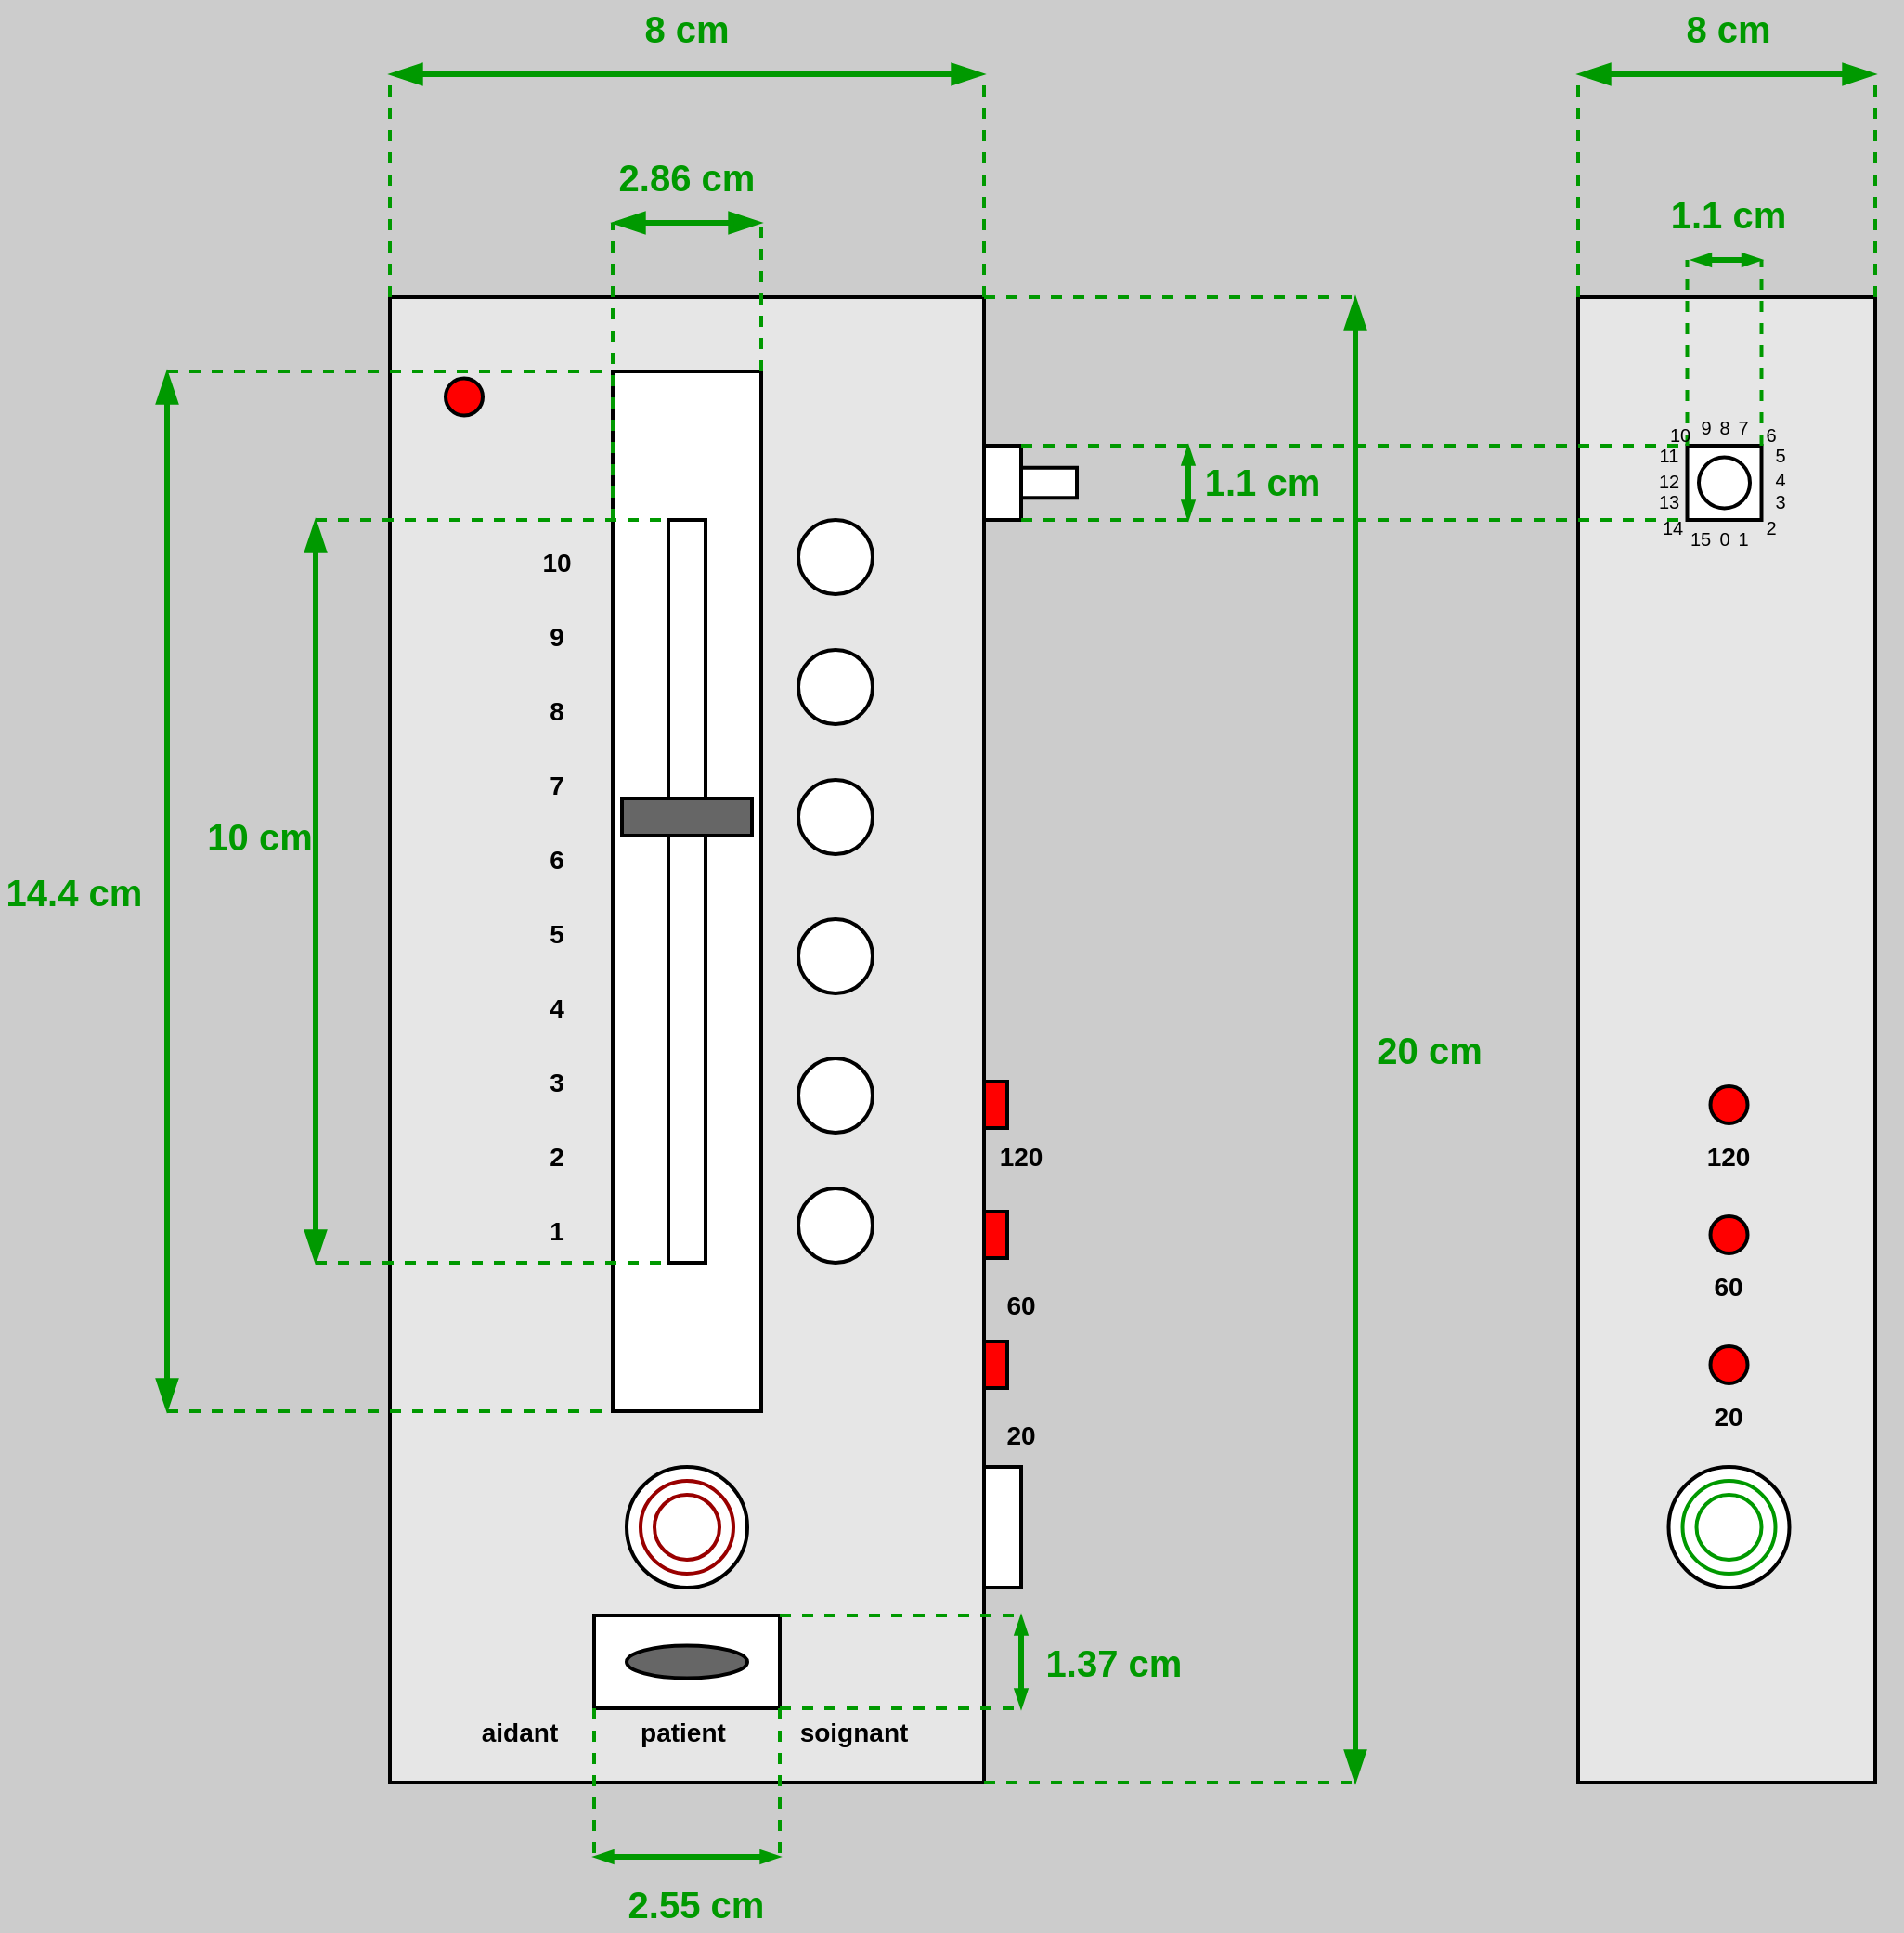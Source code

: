 <mxfile>
    <diagram id="i1ETuKzXT6xX0Mm6Qw_m" name="Page-1">
        <mxGraphModel dx="1871" dy="1612" grid="1" gridSize="10" guides="1" tooltips="1" connect="1" arrows="1" fold="1" page="0" pageScale="1" pageWidth="1169" pageHeight="827" background="#CCCCCC" math="0" shadow="0">
            <root>
                <mxCell id="0"/>
                <mxCell id="1" parent="0"/>
                <mxCell id="105" value="" style="rounded=0;whiteSpace=wrap;html=1;strokeColor=#000000;fillColor=#E6E6E6;strokeWidth=2;" vertex="1" parent="1">
                    <mxGeometry x="880" y="-80" width="160" height="800" as="geometry"/>
                </mxCell>
                <mxCell id="119" value="" style="rounded=0;whiteSpace=wrap;html=1;fillColor=#FFFFFF;strokeColor=#000000;strokeWidth=2;" vertex="1" parent="1">
                    <mxGeometry x="938.75" width="40" height="40" as="geometry"/>
                </mxCell>
                <mxCell id="3" value="" style="rounded=0;whiteSpace=wrap;html=1;strokeColor=#000000;fillColor=#E6E6E6;strokeWidth=2;" vertex="1" parent="1">
                    <mxGeometry x="240" y="-80" width="320" height="800" as="geometry"/>
                </mxCell>
                <mxCell id="2" value="" style="rounded=0;whiteSpace=wrap;html=1;fillColor=#FFFFFF;strokeColor=#000000;strokeWidth=2;" vertex="1" parent="1">
                    <mxGeometry x="360" y="-40" width="80" height="560" as="geometry"/>
                </mxCell>
                <mxCell id="4" value="" style="endArrow=blockThin;startArrow=blockThin;html=1;endSize=10;startSize=10;strokeWidth=3;startFill=1;endFill=1;strokeColor=#009900;" edge="1" parent="1">
                    <mxGeometry width="50" height="50" relative="1" as="geometry">
                        <mxPoint x="240" y="-200" as="sourcePoint"/>
                        <mxPoint x="560" y="-200" as="targetPoint"/>
                    </mxGeometry>
                </mxCell>
                <mxCell id="5" value="&lt;b&gt;&lt;font color=&quot;#009900&quot; style=&quot;font-size: 20px;&quot;&gt;8 cm&lt;/font&gt;&lt;/b&gt;" style="text;html=1;strokeColor=none;fillColor=none;align=center;verticalAlign=middle;whiteSpace=wrap;rounded=0;strokeWidth=2;" vertex="1" parent="1">
                    <mxGeometry x="370" y="-240" width="60" height="30" as="geometry"/>
                </mxCell>
                <mxCell id="6" value="" style="endArrow=blockThin;startArrow=blockThin;html=1;endSize=10;startSize=10;strokeWidth=3;startFill=1;endFill=1;strokeColor=#009900;" edge="1" parent="1">
                    <mxGeometry width="50" height="50" relative="1" as="geometry">
                        <mxPoint x="760" y="720" as="sourcePoint"/>
                        <mxPoint x="760" y="-80" as="targetPoint"/>
                    </mxGeometry>
                </mxCell>
                <mxCell id="7" value="&lt;b&gt;&lt;font color=&quot;#009900&quot; style=&quot;font-size: 20px;&quot;&gt;20 cm&lt;/font&gt;&lt;/b&gt;" style="text;html=1;strokeColor=none;fillColor=none;align=center;verticalAlign=middle;whiteSpace=wrap;rounded=0;strokeWidth=2;" vertex="1" parent="1">
                    <mxGeometry x="770" y="310" width="60" height="30" as="geometry"/>
                </mxCell>
                <mxCell id="8" value="" style="endArrow=blockThin;startArrow=blockThin;html=1;endSize=10;startSize=10;strokeWidth=3;startFill=1;endFill=1;strokeColor=#009900;" edge="1" parent="1">
                    <mxGeometry width="50" height="50" relative="1" as="geometry">
                        <mxPoint x="120" y="520" as="sourcePoint"/>
                        <mxPoint x="120" y="-40" as="targetPoint"/>
                    </mxGeometry>
                </mxCell>
                <mxCell id="9" value="&lt;b&gt;&lt;font color=&quot;#009900&quot; style=&quot;font-size: 20px;&quot;&gt;14.4 cm&lt;/font&gt;&lt;/b&gt;" style="text;html=1;strokeColor=none;fillColor=none;align=center;verticalAlign=middle;whiteSpace=wrap;rounded=0;strokeWidth=2;" vertex="1" parent="1">
                    <mxGeometry x="30" y="225" width="80" height="30" as="geometry"/>
                </mxCell>
                <mxCell id="10" value="" style="endArrow=none;dashed=1;html=1;strokeWidth=2;strokeColor=#009900;fontSize=20;fontColor=#000000;startSize=10;endSize=10;startArrow=none;" edge="1" parent="1">
                    <mxGeometry width="50" height="50" relative="1" as="geometry">
                        <mxPoint x="120" y="-40" as="sourcePoint"/>
                        <mxPoint x="360" y="-40" as="targetPoint"/>
                    </mxGeometry>
                </mxCell>
                <mxCell id="11" value="" style="endArrow=none;dashed=1;html=1;strokeWidth=2;strokeColor=#009900;fontSize=20;fontColor=#000000;startSize=10;endSize=10;entryX=0;entryY=1;entryDx=0;entryDy=0;" edge="1" parent="1" target="2">
                    <mxGeometry width="50" height="50" relative="1" as="geometry">
                        <mxPoint x="120" y="520" as="sourcePoint"/>
                        <mxPoint x="370" y="50" as="targetPoint"/>
                    </mxGeometry>
                </mxCell>
                <mxCell id="12" value="&lt;font style=&quot;font-size: 14px;&quot; color=&quot;#000000&quot;&gt;&lt;b&gt;10&lt;/b&gt;&lt;/font&gt;" style="text;html=1;strokeColor=none;fillColor=none;align=center;verticalAlign=middle;whiteSpace=wrap;rounded=0;strokeWidth=2;fontSize=20;fontColor=#009900;" vertex="1" parent="1">
                    <mxGeometry x="300" y="40" width="60" height="40" as="geometry"/>
                </mxCell>
                <mxCell id="13" value="&lt;font style=&quot;font-size: 14px;&quot; color=&quot;#000000&quot;&gt;&lt;b&gt;9&lt;/b&gt;&lt;/font&gt;" style="text;html=1;strokeColor=none;fillColor=none;align=center;verticalAlign=middle;whiteSpace=wrap;rounded=0;strokeWidth=2;fontSize=20;fontColor=#009900;" vertex="1" parent="1">
                    <mxGeometry x="300" y="80" width="60" height="40" as="geometry"/>
                </mxCell>
                <mxCell id="14" value="&lt;font style=&quot;font-size: 14px;&quot; color=&quot;#000000&quot;&gt;&lt;b&gt;8&lt;/b&gt;&lt;/font&gt;" style="text;html=1;strokeColor=none;fillColor=none;align=center;verticalAlign=middle;whiteSpace=wrap;rounded=0;strokeWidth=2;fontSize=20;fontColor=#009900;" vertex="1" parent="1">
                    <mxGeometry x="300" y="120" width="60" height="40" as="geometry"/>
                </mxCell>
                <mxCell id="15" value="&lt;font style=&quot;font-size: 14px;&quot; color=&quot;#000000&quot;&gt;&lt;b&gt;7&lt;/b&gt;&lt;/font&gt;" style="text;html=1;strokeColor=none;fillColor=none;align=center;verticalAlign=middle;whiteSpace=wrap;rounded=0;strokeWidth=2;fontSize=20;fontColor=#009900;" vertex="1" parent="1">
                    <mxGeometry x="300" y="160" width="60" height="40" as="geometry"/>
                </mxCell>
                <mxCell id="16" value="&lt;font style=&quot;font-size: 14px;&quot; color=&quot;#000000&quot;&gt;&lt;b&gt;6&lt;/b&gt;&lt;/font&gt;" style="text;html=1;strokeColor=none;fillColor=none;align=center;verticalAlign=middle;whiteSpace=wrap;rounded=0;strokeWidth=2;fontSize=20;fontColor=#009900;" vertex="1" parent="1">
                    <mxGeometry x="300" y="200" width="60" height="40" as="geometry"/>
                </mxCell>
                <mxCell id="17" value="&lt;font style=&quot;font-size: 14px;&quot; color=&quot;#000000&quot;&gt;&lt;b&gt;5&lt;/b&gt;&lt;/font&gt;" style="text;html=1;strokeColor=none;fillColor=none;align=center;verticalAlign=middle;whiteSpace=wrap;rounded=0;strokeWidth=2;fontSize=20;fontColor=#009900;" vertex="1" parent="1">
                    <mxGeometry x="300" y="240" width="60" height="40" as="geometry"/>
                </mxCell>
                <mxCell id="18" value="&lt;font style=&quot;font-size: 14px;&quot; color=&quot;#000000&quot;&gt;&lt;b&gt;4&lt;/b&gt;&lt;/font&gt;" style="text;html=1;strokeColor=none;fillColor=none;align=center;verticalAlign=middle;whiteSpace=wrap;rounded=0;strokeWidth=2;fontSize=20;fontColor=#009900;" vertex="1" parent="1">
                    <mxGeometry x="300" y="280" width="60" height="40" as="geometry"/>
                </mxCell>
                <mxCell id="19" value="&lt;font style=&quot;font-size: 14px;&quot; color=&quot;#000000&quot;&gt;&lt;b&gt;3&lt;/b&gt;&lt;/font&gt;" style="text;html=1;strokeColor=none;fillColor=none;align=center;verticalAlign=middle;whiteSpace=wrap;rounded=0;strokeWidth=2;fontSize=20;fontColor=#009900;" vertex="1" parent="1">
                    <mxGeometry x="300" y="320" width="60" height="40" as="geometry"/>
                </mxCell>
                <mxCell id="20" value="&lt;font style=&quot;font-size: 14px;&quot; color=&quot;#000000&quot;&gt;&lt;b&gt;2&lt;/b&gt;&lt;/font&gt;" style="text;html=1;strokeColor=none;fillColor=none;align=center;verticalAlign=middle;whiteSpace=wrap;rounded=0;strokeWidth=2;fontSize=20;fontColor=#009900;" vertex="1" parent="1">
                    <mxGeometry x="300" y="360" width="60" height="40" as="geometry"/>
                </mxCell>
                <mxCell id="21" value="&lt;font style=&quot;font-size: 14px;&quot; color=&quot;#000000&quot;&gt;&lt;b&gt;1&lt;/b&gt;&lt;/font&gt;" style="text;html=1;strokeColor=none;fillColor=none;align=center;verticalAlign=middle;whiteSpace=wrap;rounded=0;strokeWidth=2;fontSize=20;fontColor=#009900;" vertex="1" parent="1">
                    <mxGeometry x="300" y="400" width="60" height="40" as="geometry"/>
                </mxCell>
                <mxCell id="22" value="" style="ellipse;whiteSpace=wrap;html=1;aspect=fixed;strokeColor=#000000;strokeWidth=2;fontSize=14;fontColor=#000000;fillColor=#FFFFFF;" vertex="1" parent="1">
                    <mxGeometry x="460" y="40" width="40" height="40" as="geometry"/>
                </mxCell>
                <mxCell id="23" value="" style="ellipse;whiteSpace=wrap;html=1;aspect=fixed;strokeColor=#000000;strokeWidth=2;fontSize=14;fontColor=#000000;fillColor=#FFFFFF;" vertex="1" parent="1">
                    <mxGeometry x="460" y="400" width="40" height="40" as="geometry"/>
                </mxCell>
                <mxCell id="24" value="" style="ellipse;whiteSpace=wrap;html=1;aspect=fixed;strokeColor=#000000;strokeWidth=2;fontSize=14;fontColor=#000000;fillColor=#FFFFFF;" vertex="1" parent="1">
                    <mxGeometry x="460" y="110" width="40" height="40" as="geometry"/>
                </mxCell>
                <mxCell id="25" value="" style="ellipse;whiteSpace=wrap;html=1;aspect=fixed;strokeColor=#000000;strokeWidth=2;fontSize=14;fontColor=#000000;fillColor=#FFFFFF;" vertex="1" parent="1">
                    <mxGeometry x="460" y="330" width="40" height="40" as="geometry"/>
                </mxCell>
                <mxCell id="26" value="" style="ellipse;whiteSpace=wrap;html=1;aspect=fixed;strokeColor=#000000;strokeWidth=2;fontSize=14;fontColor=#000000;fillColor=#FFFFFF;" vertex="1" parent="1">
                    <mxGeometry x="460" y="180" width="40" height="40" as="geometry"/>
                </mxCell>
                <mxCell id="27" value="" style="ellipse;whiteSpace=wrap;html=1;aspect=fixed;strokeColor=#000000;strokeWidth=2;fontSize=14;fontColor=#000000;fillColor=#FFFFFF;" vertex="1" parent="1">
                    <mxGeometry x="460" y="255" width="40" height="40" as="geometry"/>
                </mxCell>
                <mxCell id="49" value="" style="endArrow=blockThin;startArrow=blockThin;html=1;endSize=10;startSize=10;strokeWidth=3;startFill=1;endFill=1;strokeColor=#009900;" edge="1" parent="1">
                    <mxGeometry width="50" height="50" relative="1" as="geometry">
                        <mxPoint x="360" y="-120" as="sourcePoint"/>
                        <mxPoint x="440" y="-120" as="targetPoint"/>
                    </mxGeometry>
                </mxCell>
                <mxCell id="50" value="" style="endArrow=none;dashed=1;html=1;strokeWidth=2;strokeColor=#009900;fontSize=20;fontColor=#000000;startSize=10;endSize=10;exitX=1;exitY=0;exitDx=0;exitDy=0;" edge="1" parent="1" source="12">
                    <mxGeometry width="50" height="50" relative="1" as="geometry">
                        <mxPoint x="210" y="50" as="sourcePoint"/>
                        <mxPoint x="360" y="-120" as="targetPoint"/>
                    </mxGeometry>
                </mxCell>
                <mxCell id="51" value="" style="endArrow=none;dashed=1;html=1;strokeWidth=2;strokeColor=#009900;fontSize=20;fontColor=#000000;startSize=10;endSize=10;exitX=1;exitY=0;exitDx=0;exitDy=0;" edge="1" parent="1" source="2">
                    <mxGeometry width="50" height="50" relative="1" as="geometry">
                        <mxPoint x="370" y="50" as="sourcePoint"/>
                        <mxPoint x="440" y="-120" as="targetPoint"/>
                    </mxGeometry>
                </mxCell>
                <mxCell id="52" value="" style="endArrow=none;dashed=1;html=1;strokeWidth=2;strokeColor=#009900;fontSize=20;fontColor=#000000;startSize=10;endSize=10;" edge="1" parent="1">
                    <mxGeometry width="50" height="50" relative="1" as="geometry">
                        <mxPoint x="560" y="-80" as="sourcePoint"/>
                        <mxPoint x="760" y="-80" as="targetPoint"/>
                    </mxGeometry>
                </mxCell>
                <mxCell id="53" value="" style="endArrow=none;dashed=1;html=1;strokeWidth=2;strokeColor=#009900;fontSize=20;fontColor=#000000;startSize=10;endSize=10;exitX=1;exitY=1;exitDx=0;exitDy=0;" edge="1" parent="1" source="3">
                    <mxGeometry width="50" height="50" relative="1" as="geometry">
                        <mxPoint x="570" y="10" as="sourcePoint"/>
                        <mxPoint x="760" y="720" as="targetPoint"/>
                    </mxGeometry>
                </mxCell>
                <mxCell id="54" value="" style="endArrow=none;dashed=1;html=1;strokeWidth=2;strokeColor=#009900;fontSize=20;fontColor=#000000;startSize=10;endSize=10;exitX=0;exitY=0;exitDx=0;exitDy=0;" edge="1" parent="1" source="3">
                    <mxGeometry width="50" height="50" relative="1" as="geometry">
                        <mxPoint x="370" y="50" as="sourcePoint"/>
                        <mxPoint x="240" y="-200" as="targetPoint"/>
                    </mxGeometry>
                </mxCell>
                <mxCell id="55" value="" style="endArrow=none;dashed=1;html=1;strokeWidth=2;strokeColor=#009900;fontSize=20;fontColor=#000000;startSize=10;endSize=10;exitX=1;exitY=0;exitDx=0;exitDy=0;" edge="1" parent="1" source="3">
                    <mxGeometry width="50" height="50" relative="1" as="geometry">
                        <mxPoint x="250" y="10.0" as="sourcePoint"/>
                        <mxPoint x="560" y="-200" as="targetPoint"/>
                    </mxGeometry>
                </mxCell>
                <mxCell id="56" value="&lt;b&gt;&lt;font color=&quot;#009900&quot; style=&quot;font-size: 20px;&quot;&gt;2.86 cm&lt;/font&gt;&lt;/b&gt;" style="text;html=1;strokeColor=none;fillColor=none;align=center;verticalAlign=middle;whiteSpace=wrap;rounded=0;strokeWidth=2;" vertex="1" parent="1">
                    <mxGeometry x="360" y="-160" width="80" height="30" as="geometry"/>
                </mxCell>
                <mxCell id="57" value="" style="ellipse;whiteSpace=wrap;html=1;aspect=fixed;strokeColor=#000000;strokeWidth=2;fontSize=14;fontColor=#000000;fillColor=#FF0000;" vertex="1" parent="1">
                    <mxGeometry x="270" y="-36.25" width="20" height="20" as="geometry"/>
                </mxCell>
                <mxCell id="60" value="" style="rounded=0;whiteSpace=wrap;html=1;fillColor=#FFFFFF;strokeColor=#000000;strokeWidth=2;" vertex="1" parent="1">
                    <mxGeometry x="390" y="40" width="20" height="400" as="geometry"/>
                </mxCell>
                <mxCell id="61" value="" style="endArrow=blockThin;startArrow=blockThin;html=1;endSize=10;startSize=10;strokeWidth=3;startFill=1;endFill=1;strokeColor=#009900;" edge="1" parent="1">
                    <mxGeometry width="50" height="50" relative="1" as="geometry">
                        <mxPoint x="200" y="440" as="sourcePoint"/>
                        <mxPoint x="200" y="40" as="targetPoint"/>
                    </mxGeometry>
                </mxCell>
                <mxCell id="62" value="&lt;b&gt;&lt;font color=&quot;#009900&quot; style=&quot;font-size: 20px;&quot;&gt;10 cm&lt;/font&gt;&lt;/b&gt;" style="text;html=1;strokeColor=none;fillColor=none;align=center;verticalAlign=middle;whiteSpace=wrap;rounded=0;strokeWidth=2;" vertex="1" parent="1">
                    <mxGeometry x="130" y="195" width="80" height="30" as="geometry"/>
                </mxCell>
                <mxCell id="63" value="" style="endArrow=none;dashed=1;html=1;strokeWidth=2;strokeColor=#009900;fontSize=20;fontColor=#000000;startSize=10;endSize=10;startArrow=none;entryX=0;entryY=0;entryDx=0;entryDy=0;" edge="1" parent="1" target="60">
                    <mxGeometry width="50" height="50" relative="1" as="geometry">
                        <mxPoint x="200" y="40" as="sourcePoint"/>
                        <mxPoint x="370" y="-30" as="targetPoint"/>
                    </mxGeometry>
                </mxCell>
                <mxCell id="64" value="" style="endArrow=none;dashed=1;html=1;strokeWidth=2;strokeColor=#009900;fontSize=20;fontColor=#000000;startSize=10;endSize=10;startArrow=none;entryX=0;entryY=0;entryDx=0;entryDy=0;" edge="1" parent="1">
                    <mxGeometry width="50" height="50" relative="1" as="geometry">
                        <mxPoint x="200.0" y="440" as="sourcePoint"/>
                        <mxPoint x="390" y="440.0" as="targetPoint"/>
                    </mxGeometry>
                </mxCell>
                <mxCell id="65" value="" style="rounded=0;whiteSpace=wrap;html=1;strokeColor=#000000;strokeWidth=2;fontSize=14;fontColor=#000000;fillColor=#666666;" vertex="1" parent="1">
                    <mxGeometry x="365" y="190" width="70" height="20" as="geometry"/>
                </mxCell>
                <mxCell id="66" value="" style="ellipse;whiteSpace=wrap;html=1;aspect=fixed;strokeColor=#000000;strokeWidth=2;fontSize=14;fontColor=#000000;fillColor=#FFFFFF;" vertex="1" parent="1">
                    <mxGeometry x="367.5" y="550" width="65" height="65" as="geometry"/>
                </mxCell>
                <mxCell id="70" value="&lt;font style=&quot;font-size: 14px;&quot; color=&quot;#000000&quot;&gt;&lt;b&gt;120&lt;/b&gt;&lt;/font&gt;" style="text;html=1;strokeColor=none;fillColor=none;align=center;verticalAlign=middle;whiteSpace=wrap;rounded=0;strokeWidth=2;fontSize=20;fontColor=#009900;" vertex="1" parent="1">
                    <mxGeometry x="550" y="360" width="60" height="40" as="geometry"/>
                </mxCell>
                <mxCell id="71" value="&lt;font style=&quot;font-size: 14px;&quot; color=&quot;#000000&quot;&gt;&lt;b&gt;60&lt;/b&gt;&lt;/font&gt;" style="text;html=1;strokeColor=none;fillColor=none;align=center;verticalAlign=middle;whiteSpace=wrap;rounded=0;strokeWidth=2;fontSize=20;fontColor=#009900;" vertex="1" parent="1">
                    <mxGeometry x="550" y="440" width="60" height="40" as="geometry"/>
                </mxCell>
                <mxCell id="72" value="&lt;font style=&quot;font-size: 14px;&quot; color=&quot;#000000&quot;&gt;&lt;b&gt;20&lt;/b&gt;&lt;/font&gt;" style="text;html=1;strokeColor=none;fillColor=none;align=center;verticalAlign=middle;whiteSpace=wrap;rounded=0;strokeWidth=2;fontSize=20;fontColor=#009900;" vertex="1" parent="1">
                    <mxGeometry x="550" y="510" width="60" height="40" as="geometry"/>
                </mxCell>
                <mxCell id="76" value="" style="ellipse;whiteSpace=wrap;html=1;aspect=fixed;strokeColor=#990000;strokeWidth=2;fontSize=14;fontColor=#000000;fillColor=none;" vertex="1" parent="1">
                    <mxGeometry x="375" y="557.5" width="50" height="50" as="geometry"/>
                </mxCell>
                <mxCell id="77" value="" style="ellipse;whiteSpace=wrap;html=1;aspect=fixed;strokeColor=#990000;strokeWidth=2;fontSize=14;fontColor=#000000;fillColor=none;" vertex="1" parent="1">
                    <mxGeometry x="382.5" y="565" width="35" height="35" as="geometry"/>
                </mxCell>
                <mxCell id="80" value="" style="rounded=0;whiteSpace=wrap;html=1;strokeColor=#000000;strokeWidth=2;fontSize=14;fontColor=#000000;fillColor=#FFFFFF;" vertex="1" parent="1">
                    <mxGeometry x="560" y="550" width="20" height="65" as="geometry"/>
                </mxCell>
                <mxCell id="88" value="" style="rounded=0;whiteSpace=wrap;html=1;strokeColor=#000000;strokeWidth=2;fontSize=14;fontColor=#000000;fillColor=#FF0000;" vertex="1" parent="1">
                    <mxGeometry x="560" y="342.5" width="12.5" height="25" as="geometry"/>
                </mxCell>
                <mxCell id="90" value="" style="rounded=0;whiteSpace=wrap;html=1;fillColor=#FFFFFF;strokeColor=#000000;strokeWidth=2;" vertex="1" parent="1">
                    <mxGeometry x="350" y="630" width="100" height="50" as="geometry"/>
                </mxCell>
                <mxCell id="91" value="" style="rounded=0;whiteSpace=wrap;html=1;fillColor=#FFFFFF;strokeColor=#000000;strokeWidth=2;" vertex="1" parent="1">
                    <mxGeometry x="560" width="20" height="40" as="geometry"/>
                </mxCell>
                <mxCell id="92" value="" style="rounded=0;whiteSpace=wrap;html=1;fillColor=#FFFFFF;strokeColor=#000000;strokeWidth=2;" vertex="1" parent="1">
                    <mxGeometry x="580" y="11.88" width="30" height="16.25" as="geometry"/>
                </mxCell>
                <mxCell id="95" value="" style="ellipse;whiteSpace=wrap;html=1;aspect=fixed;strokeColor=#000000;strokeWidth=2;fontSize=14;fontColor=#000000;fillColor=#FFFFFF;" vertex="1" parent="1">
                    <mxGeometry x="928.75" y="550" width="65" height="65" as="geometry"/>
                </mxCell>
                <mxCell id="96" value="" style="ellipse;whiteSpace=wrap;html=1;aspect=fixed;strokeColor=#009900;strokeWidth=2;fontSize=14;fontColor=#000000;fillColor=none;" vertex="1" parent="1">
                    <mxGeometry x="936.25" y="557.5" width="50" height="50" as="geometry"/>
                </mxCell>
                <mxCell id="97" value="" style="ellipse;whiteSpace=wrap;html=1;aspect=fixed;strokeColor=#009900;strokeWidth=2;fontSize=14;fontColor=#000000;fillColor=none;" vertex="1" parent="1">
                    <mxGeometry x="943.75" y="565" width="35" height="35" as="geometry"/>
                </mxCell>
                <mxCell id="102" value="&lt;font style=&quot;font-size: 14px;&quot; color=&quot;#000000&quot;&gt;&lt;b&gt;20&lt;/b&gt;&lt;/font&gt;" style="text;html=1;strokeColor=none;fillColor=none;align=center;verticalAlign=middle;whiteSpace=wrap;rounded=0;strokeWidth=2;fontSize=20;fontColor=#009900;" vertex="1" parent="1">
                    <mxGeometry x="931.25" y="500" width="60" height="40" as="geometry"/>
                </mxCell>
                <mxCell id="103" value="&lt;font style=&quot;font-size: 14px;&quot; color=&quot;#000000&quot;&gt;&lt;b&gt;60&lt;/b&gt;&lt;/font&gt;" style="text;html=1;strokeColor=none;fillColor=none;align=center;verticalAlign=middle;whiteSpace=wrap;rounded=0;strokeWidth=2;fontSize=20;fontColor=#009900;" vertex="1" parent="1">
                    <mxGeometry x="931.25" y="430" width="60" height="40" as="geometry"/>
                </mxCell>
                <mxCell id="104" value="&lt;font style=&quot;font-size: 14px;&quot; color=&quot;#000000&quot;&gt;&lt;b&gt;120&lt;/b&gt;&lt;/font&gt;" style="text;html=1;strokeColor=none;fillColor=none;align=center;verticalAlign=middle;whiteSpace=wrap;rounded=0;strokeWidth=2;fontSize=20;fontColor=#009900;" vertex="1" parent="1">
                    <mxGeometry x="931.25" y="360" width="60" height="40" as="geometry"/>
                </mxCell>
                <mxCell id="106" value="" style="endArrow=blockThin;startArrow=blockThin;html=1;endSize=10;startSize=10;strokeWidth=3;startFill=1;endFill=1;strokeColor=#009900;" edge="1" parent="1">
                    <mxGeometry width="50" height="50" relative="1" as="geometry">
                        <mxPoint x="880" y="-200" as="sourcePoint"/>
                        <mxPoint x="1040" y="-200" as="targetPoint"/>
                    </mxGeometry>
                </mxCell>
                <mxCell id="107" value="&lt;b&gt;&lt;font color=&quot;#009900&quot; style=&quot;font-size: 20px;&quot;&gt;8 cm&lt;/font&gt;&lt;/b&gt;" style="text;html=1;strokeColor=none;fillColor=none;align=center;verticalAlign=middle;whiteSpace=wrap;rounded=0;strokeWidth=2;" vertex="1" parent="1">
                    <mxGeometry x="931.25" y="-240" width="60" height="30" as="geometry"/>
                </mxCell>
                <mxCell id="108" value="" style="endArrow=none;dashed=1;html=1;strokeWidth=2;strokeColor=#009900;fontSize=20;fontColor=#000000;startSize=10;endSize=10;exitX=0;exitY=0;exitDx=0;exitDy=0;" edge="1" parent="1" source="105">
                    <mxGeometry width="50" height="50" relative="1" as="geometry">
                        <mxPoint x="490" y="-70.0" as="sourcePoint"/>
                        <mxPoint x="880" y="-200" as="targetPoint"/>
                    </mxGeometry>
                </mxCell>
                <mxCell id="109" value="" style="endArrow=none;dashed=1;html=1;strokeWidth=2;strokeColor=#009900;fontSize=20;fontColor=#000000;startSize=10;endSize=10;exitX=1;exitY=0;exitDx=0;exitDy=0;" edge="1" parent="1" source="105">
                    <mxGeometry width="50" height="50" relative="1" as="geometry">
                        <mxPoint x="810" y="-70.0" as="sourcePoint"/>
                        <mxPoint x="1040" y="-200" as="targetPoint"/>
                    </mxGeometry>
                </mxCell>
                <mxCell id="112" value="" style="ellipse;whiteSpace=wrap;html=1;aspect=fixed;strokeColor=#000000;strokeWidth=2;fontSize=14;fontColor=#000000;fillColor=#FFFFFF;" vertex="1" parent="1">
                    <mxGeometry x="945" y="6.25" width="27.5" height="27.5" as="geometry"/>
                </mxCell>
                <mxCell id="116" value="" style="endArrow=none;dashed=1;html=1;strokeWidth=2;strokeColor=#009900;fontSize=20;fontColor=#000000;startSize=10;endSize=10;exitX=1;exitY=0;exitDx=0;exitDy=0;entryX=0;entryY=0;entryDx=0;entryDy=0;" edge="1" parent="1" source="91" target="119">
                    <mxGeometry width="50" height="50" relative="1" as="geometry">
                        <mxPoint x="690" as="sourcePoint"/>
                        <mxPoint x="840" y="-10" as="targetPoint"/>
                    </mxGeometry>
                </mxCell>
                <mxCell id="117" value="" style="endArrow=none;dashed=1;html=1;strokeWidth=2;strokeColor=#009900;fontSize=20;fontColor=#000000;startSize=10;endSize=10;entryX=0;entryY=1;entryDx=0;entryDy=0;exitX=1;exitY=1;exitDx=0;exitDy=0;" edge="1" parent="1" source="91" target="119">
                    <mxGeometry width="50" height="50" relative="1" as="geometry">
                        <mxPoint x="690" y="70" as="sourcePoint"/>
                        <mxPoint x="962.5" y="70" as="targetPoint"/>
                    </mxGeometry>
                </mxCell>
                <mxCell id="118" value="&lt;b&gt;&lt;font color=&quot;#009900&quot; style=&quot;font-size: 20px;&quot;&gt;1.1 cm&lt;/font&gt;&lt;/b&gt;" style="text;html=1;strokeColor=none;fillColor=none;align=center;verticalAlign=middle;whiteSpace=wrap;rounded=0;strokeWidth=2;" vertex="1" parent="1">
                    <mxGeometry x="670" y="3.75" width="80" height="30" as="geometry"/>
                </mxCell>
                <mxCell id="120" value="" style="endArrow=blockThin;startArrow=blockThin;html=1;endSize=3;startSize=3;strokeWidth=3;startFill=1;endFill=1;strokeColor=#009900;" edge="1" parent="1">
                    <mxGeometry width="50" height="50" relative="1" as="geometry">
                        <mxPoint x="941.25" y="-100" as="sourcePoint"/>
                        <mxPoint x="978.75" y="-100" as="targetPoint"/>
                    </mxGeometry>
                </mxCell>
                <mxCell id="121" value="&lt;b&gt;&lt;font color=&quot;#009900&quot; style=&quot;font-size: 20px;&quot;&gt;1.1 cm&lt;/font&gt;&lt;/b&gt;" style="text;html=1;strokeColor=none;fillColor=none;align=center;verticalAlign=middle;whiteSpace=wrap;rounded=0;strokeWidth=2;" vertex="1" parent="1">
                    <mxGeometry x="921.25" y="-140" width="80" height="30" as="geometry"/>
                </mxCell>
                <mxCell id="122" value="" style="endArrow=none;dashed=1;html=1;strokeWidth=2;strokeColor=#009900;fontSize=20;fontColor=#000000;startSize=10;endSize=10;exitX=0;exitY=0;exitDx=0;exitDy=0;" edge="1" parent="1" source="119">
                    <mxGeometry width="50" height="50" relative="1" as="geometry">
                        <mxPoint x="828.75" y="-30" as="sourcePoint"/>
                        <mxPoint x="938.75" y="-100" as="targetPoint"/>
                    </mxGeometry>
                </mxCell>
                <mxCell id="123" value="" style="endArrow=blockThin;startArrow=blockThin;html=1;endSize=3;startSize=3;strokeWidth=3;startFill=1;endFill=1;strokeColor=#009900;" edge="1" parent="1">
                    <mxGeometry width="50" height="50" relative="1" as="geometry">
                        <mxPoint x="670" as="sourcePoint"/>
                        <mxPoint x="670" y="40" as="targetPoint"/>
                    </mxGeometry>
                </mxCell>
                <mxCell id="124" value="" style="endArrow=none;dashed=1;html=1;strokeWidth=2;strokeColor=#009900;fontSize=20;fontColor=#000000;startSize=10;endSize=10;exitX=1;exitY=0;exitDx=0;exitDy=0;" edge="1" parent="1" source="119">
                    <mxGeometry width="50" height="50" relative="1" as="geometry">
                        <mxPoint x="951.25" y="10" as="sourcePoint"/>
                        <mxPoint x="978.75" y="-100" as="targetPoint"/>
                    </mxGeometry>
                </mxCell>
                <mxCell id="133" value="&lt;font style=&quot;font-size: 10px;&quot;&gt;0&lt;/font&gt;" style="text;html=1;strokeColor=none;fillColor=none;align=center;verticalAlign=middle;whiteSpace=wrap;rounded=0;strokeWidth=2;fontSize=4;fontColor=#000000;" vertex="1" parent="1">
                    <mxGeometry x="948.75" y="40" width="20" height="20" as="geometry"/>
                </mxCell>
                <mxCell id="134" value="&lt;font style=&quot;font-size: 10px;&quot;&gt;8&lt;/font&gt;" style="text;html=1;strokeColor=none;fillColor=none;align=center;verticalAlign=middle;whiteSpace=wrap;rounded=0;strokeWidth=2;fontSize=4;fontColor=#000000;" vertex="1" parent="1">
                    <mxGeometry x="948.75" y="-20" width="20" height="20" as="geometry"/>
                </mxCell>
                <mxCell id="135" value="&lt;font style=&quot;font-size: 10px;&quot;&gt;4&lt;/font&gt;" style="text;html=1;strokeColor=none;fillColor=none;align=center;verticalAlign=middle;whiteSpace=wrap;rounded=0;strokeWidth=2;fontSize=4;fontColor=#000000;" vertex="1" parent="1">
                    <mxGeometry x="978.75" y="8.13" width="20" height="20" as="geometry"/>
                </mxCell>
                <mxCell id="136" value="&lt;font style=&quot;font-size: 10px;&quot;&gt;12&lt;/font&gt;" style="text;html=1;strokeColor=none;fillColor=none;align=center;verticalAlign=middle;whiteSpace=wrap;rounded=0;strokeWidth=2;fontSize=4;fontColor=#000000;" vertex="1" parent="1">
                    <mxGeometry x="918.75" y="8.75" width="20" height="20" as="geometry"/>
                </mxCell>
                <mxCell id="137" value="&lt;font style=&quot;font-size: 10px;&quot;&gt;1&lt;/font&gt;" style="text;html=1;strokeColor=none;fillColor=none;align=center;verticalAlign=middle;whiteSpace=wrap;rounded=0;strokeWidth=2;fontSize=4;fontColor=#000000;" vertex="1" parent="1">
                    <mxGeometry x="958.75" y="40" width="20" height="20" as="geometry"/>
                </mxCell>
                <mxCell id="138" value="&lt;font style=&quot;font-size: 10px;&quot;&gt;3&lt;/font&gt;" style="text;html=1;strokeColor=none;fillColor=none;align=center;verticalAlign=middle;whiteSpace=wrap;rounded=0;strokeWidth=2;fontSize=4;fontColor=#000000;" vertex="1" parent="1">
                    <mxGeometry x="978.75" y="20" width="20" height="20" as="geometry"/>
                </mxCell>
                <mxCell id="139" value="&lt;font style=&quot;font-size: 10px;&quot;&gt;2&lt;/font&gt;" style="text;html=1;strokeColor=none;fillColor=none;align=center;verticalAlign=middle;whiteSpace=wrap;rounded=0;strokeWidth=2;fontSize=4;fontColor=#000000;" vertex="1" parent="1">
                    <mxGeometry x="973.75" y="33.75" width="20" height="20" as="geometry"/>
                </mxCell>
                <mxCell id="140" value="&lt;font style=&quot;font-size: 10px;&quot;&gt;15&lt;/font&gt;" style="text;html=1;strokeColor=none;fillColor=none;align=center;verticalAlign=middle;whiteSpace=wrap;rounded=0;strokeWidth=2;fontSize=4;fontColor=#000000;" vertex="1" parent="1">
                    <mxGeometry x="936.25" y="40" width="20" height="20" as="geometry"/>
                </mxCell>
                <mxCell id="141" value="&lt;font style=&quot;font-size: 10px;&quot;&gt;13&lt;/font&gt;" style="text;html=1;strokeColor=none;fillColor=none;align=center;verticalAlign=middle;whiteSpace=wrap;rounded=0;strokeWidth=2;fontSize=4;fontColor=#000000;" vertex="1" parent="1">
                    <mxGeometry x="918.75" y="20" width="20" height="20" as="geometry"/>
                </mxCell>
                <mxCell id="142" value="&lt;font style=&quot;font-size: 10px;&quot;&gt;14&lt;/font&gt;" style="text;html=1;strokeColor=none;fillColor=none;align=center;verticalAlign=middle;whiteSpace=wrap;rounded=0;strokeWidth=2;fontSize=4;fontColor=#000000;" vertex="1" parent="1">
                    <mxGeometry x="921.25" y="33.75" width="20" height="20" as="geometry"/>
                </mxCell>
                <mxCell id="143" value="&lt;font style=&quot;font-size: 10px;&quot;&gt;11&lt;/font&gt;" style="text;html=1;strokeColor=none;fillColor=none;align=center;verticalAlign=middle;whiteSpace=wrap;rounded=0;strokeWidth=2;fontSize=4;fontColor=#000000;" vertex="1" parent="1">
                    <mxGeometry x="918.75" y="-10" width="20" height="30" as="geometry"/>
                </mxCell>
                <mxCell id="144" value="&lt;font style=&quot;font-size: 10px;&quot;&gt;5&lt;/font&gt;" style="text;html=1;strokeColor=none;fillColor=none;align=center;verticalAlign=middle;whiteSpace=wrap;rounded=0;strokeWidth=2;fontSize=4;fontColor=#000000;" vertex="1" parent="1">
                    <mxGeometry x="978.75" y="-10" width="20" height="30" as="geometry"/>
                </mxCell>
                <mxCell id="145" value="&lt;font style=&quot;font-size: 10px;&quot;&gt;6&lt;/font&gt;" style="text;html=1;strokeColor=none;fillColor=none;align=center;verticalAlign=middle;whiteSpace=wrap;rounded=0;strokeWidth=2;fontSize=4;fontColor=#000000;" vertex="1" parent="1">
                    <mxGeometry x="973.75" y="-16.25" width="20" height="20" as="geometry"/>
                </mxCell>
                <mxCell id="146" value="&lt;font style=&quot;font-size: 10px;&quot;&gt;7&lt;/font&gt;" style="text;html=1;strokeColor=none;fillColor=none;align=center;verticalAlign=middle;whiteSpace=wrap;rounded=0;strokeWidth=2;fontSize=4;fontColor=#000000;" vertex="1" parent="1">
                    <mxGeometry x="958.75" y="-20" width="20" height="20" as="geometry"/>
                </mxCell>
                <mxCell id="147" value="&lt;font style=&quot;font-size: 10px;&quot;&gt;9&lt;/font&gt;" style="text;html=1;strokeColor=none;fillColor=none;align=center;verticalAlign=middle;whiteSpace=wrap;rounded=0;strokeWidth=2;fontSize=4;fontColor=#000000;" vertex="1" parent="1">
                    <mxGeometry x="938.75" y="-20" width="20" height="20" as="geometry"/>
                </mxCell>
                <mxCell id="148" value="&lt;font style=&quot;font-size: 10px;&quot;&gt;10&lt;/font&gt;" style="text;html=1;strokeColor=none;fillColor=none;align=center;verticalAlign=middle;whiteSpace=wrap;rounded=0;strokeWidth=2;fontSize=4;fontColor=#000000;" vertex="1" parent="1">
                    <mxGeometry x="925" y="-21.25" width="20" height="30" as="geometry"/>
                </mxCell>
                <mxCell id="150" value="&lt;font style=&quot;font-size: 14px;&quot; color=&quot;#000000&quot;&gt;&lt;b&gt;soignant&lt;/b&gt;&lt;/font&gt;" style="text;html=1;strokeColor=none;fillColor=none;align=center;verticalAlign=middle;whiteSpace=wrap;rounded=0;strokeWidth=2;fontSize=20;fontColor=#009900;" vertex="1" parent="1">
                    <mxGeometry x="460" y="670" width="60" height="40" as="geometry"/>
                </mxCell>
                <mxCell id="151" value="&lt;font style=&quot;font-size: 14px;&quot; color=&quot;#000000&quot;&gt;&lt;b&gt;aidant&lt;/b&gt;&lt;/font&gt;" style="text;html=1;strokeColor=none;fillColor=none;align=center;verticalAlign=middle;whiteSpace=wrap;rounded=0;strokeWidth=2;fontSize=20;fontColor=#009900;" vertex="1" parent="1">
                    <mxGeometry x="280" y="670" width="60" height="40" as="geometry"/>
                </mxCell>
                <mxCell id="152" value="&lt;font style=&quot;font-size: 14px;&quot; color=&quot;#000000&quot;&gt;&lt;b&gt;patient&lt;/b&gt;&lt;/font&gt;" style="text;html=1;strokeColor=none;fillColor=none;align=center;verticalAlign=middle;whiteSpace=wrap;rounded=0;strokeWidth=2;fontSize=20;fontColor=#009900;" vertex="1" parent="1">
                    <mxGeometry x="367.5" y="670" width="60" height="40" as="geometry"/>
                </mxCell>
                <mxCell id="153" value="" style="endArrow=blockThin;startArrow=blockThin;html=1;endSize=3;startSize=3;strokeWidth=3;startFill=1;endFill=1;strokeColor=#009900;" edge="1" parent="1">
                    <mxGeometry width="50" height="50" relative="1" as="geometry">
                        <mxPoint x="580" y="680" as="sourcePoint"/>
                        <mxPoint x="580" y="630" as="targetPoint"/>
                    </mxGeometry>
                </mxCell>
                <mxCell id="154" value="" style="endArrow=blockThin;startArrow=blockThin;html=1;endSize=3;startSize=3;strokeWidth=3;startFill=1;endFill=1;strokeColor=#009900;" edge="1" parent="1">
                    <mxGeometry width="50" height="50" relative="1" as="geometry">
                        <mxPoint x="350" y="760" as="sourcePoint"/>
                        <mxPoint x="450" y="760" as="targetPoint"/>
                    </mxGeometry>
                </mxCell>
                <mxCell id="155" value="&lt;font color=&quot;#009900&quot;&gt;&lt;span style=&quot;font-size: 20px;&quot;&gt;&lt;b&gt;2.55 cm&lt;/b&gt;&lt;/span&gt;&lt;/font&gt;" style="text;html=1;strokeColor=none;fillColor=none;align=center;verticalAlign=middle;whiteSpace=wrap;rounded=0;strokeWidth=2;" vertex="1" parent="1">
                    <mxGeometry x="365" y="770" width="80" height="30" as="geometry"/>
                </mxCell>
                <mxCell id="156" value="&lt;font color=&quot;#009900&quot;&gt;&lt;span style=&quot;font-size: 20px;&quot;&gt;&lt;b&gt;1.37 cm&lt;/b&gt;&lt;/span&gt;&lt;/font&gt;" style="text;html=1;strokeColor=none;fillColor=none;align=center;verticalAlign=middle;whiteSpace=wrap;rounded=0;strokeWidth=2;" vertex="1" parent="1">
                    <mxGeometry x="590" y="640" width="80" height="30" as="geometry"/>
                </mxCell>
                <mxCell id="157" value="" style="endArrow=none;dashed=1;html=1;strokeWidth=2;strokeColor=#009900;fontSize=20;fontColor=#000000;startSize=10;endSize=10;exitX=1;exitY=0;exitDx=0;exitDy=0;" edge="1" parent="1" source="90">
                    <mxGeometry width="50" height="50" relative="1" as="geometry">
                        <mxPoint x="570" y="730.0" as="sourcePoint"/>
                        <mxPoint x="580" y="630" as="targetPoint"/>
                    </mxGeometry>
                </mxCell>
                <mxCell id="158" value="" style="endArrow=none;dashed=1;html=1;strokeWidth=2;strokeColor=#009900;fontSize=20;fontColor=#000000;startSize=10;endSize=10;exitX=1;exitY=1;exitDx=0;exitDy=0;" edge="1" parent="1" source="90">
                    <mxGeometry width="50" height="50" relative="1" as="geometry">
                        <mxPoint x="460" y="640" as="sourcePoint"/>
                        <mxPoint x="580" y="680" as="targetPoint"/>
                    </mxGeometry>
                </mxCell>
                <mxCell id="159" value="" style="endArrow=none;dashed=1;html=1;strokeWidth=2;strokeColor=#009900;fontSize=20;fontColor=#000000;startSize=10;endSize=10;exitX=1;exitY=1;exitDx=0;exitDy=0;" edge="1" parent="1" source="90">
                    <mxGeometry width="50" height="50" relative="1" as="geometry">
                        <mxPoint x="460" y="690" as="sourcePoint"/>
                        <mxPoint x="450" y="760" as="targetPoint"/>
                    </mxGeometry>
                </mxCell>
                <mxCell id="160" value="" style="endArrow=none;dashed=1;html=1;strokeWidth=2;strokeColor=#009900;fontSize=20;fontColor=#000000;startSize=10;endSize=10;exitX=0;exitY=1;exitDx=0;exitDy=0;" edge="1" parent="1" source="90">
                    <mxGeometry width="50" height="50" relative="1" as="geometry">
                        <mxPoint x="460" y="690" as="sourcePoint"/>
                        <mxPoint x="350" y="760" as="targetPoint"/>
                    </mxGeometry>
                </mxCell>
                <mxCell id="162" value="" style="ellipse;whiteSpace=wrap;html=1;strokeColor=#000000;strokeWidth=2;fontSize=10;fontColor=#000000;fillColor=#666666;" vertex="1" parent="1">
                    <mxGeometry x="367.5" y="646.25" width="65" height="17.5" as="geometry"/>
                </mxCell>
                <mxCell id="163" value="" style="ellipse;whiteSpace=wrap;html=1;aspect=fixed;strokeColor=#000000;strokeWidth=2;fontSize=14;fontColor=#000000;fillColor=#FF0000;" vertex="1" parent="1">
                    <mxGeometry x="951.25" y="345" width="20" height="20" as="geometry"/>
                </mxCell>
                <mxCell id="164" value="" style="ellipse;whiteSpace=wrap;html=1;aspect=fixed;strokeColor=#000000;strokeWidth=2;fontSize=14;fontColor=#000000;fillColor=#FF0000;" vertex="1" parent="1">
                    <mxGeometry x="951.25" y="415" width="20" height="20" as="geometry"/>
                </mxCell>
                <mxCell id="165" value="" style="ellipse;whiteSpace=wrap;html=1;aspect=fixed;strokeColor=#000000;strokeWidth=2;fontSize=14;fontColor=#000000;fillColor=#FF0000;" vertex="1" parent="1">
                    <mxGeometry x="951.25" y="485" width="20" height="20" as="geometry"/>
                </mxCell>
                <mxCell id="166" value="" style="rounded=0;whiteSpace=wrap;html=1;strokeColor=#000000;strokeWidth=2;fontSize=14;fontColor=#000000;fillColor=#FF0000;" vertex="1" parent="1">
                    <mxGeometry x="560" y="412.5" width="12.5" height="25" as="geometry"/>
                </mxCell>
                <mxCell id="167" value="" style="rounded=0;whiteSpace=wrap;html=1;strokeColor=#000000;strokeWidth=2;fontSize=14;fontColor=#000000;fillColor=#FF0000;" vertex="1" parent="1">
                    <mxGeometry x="560" y="482.5" width="12.5" height="25" as="geometry"/>
                </mxCell>
            </root>
        </mxGraphModel>
    </diagram>
</mxfile>